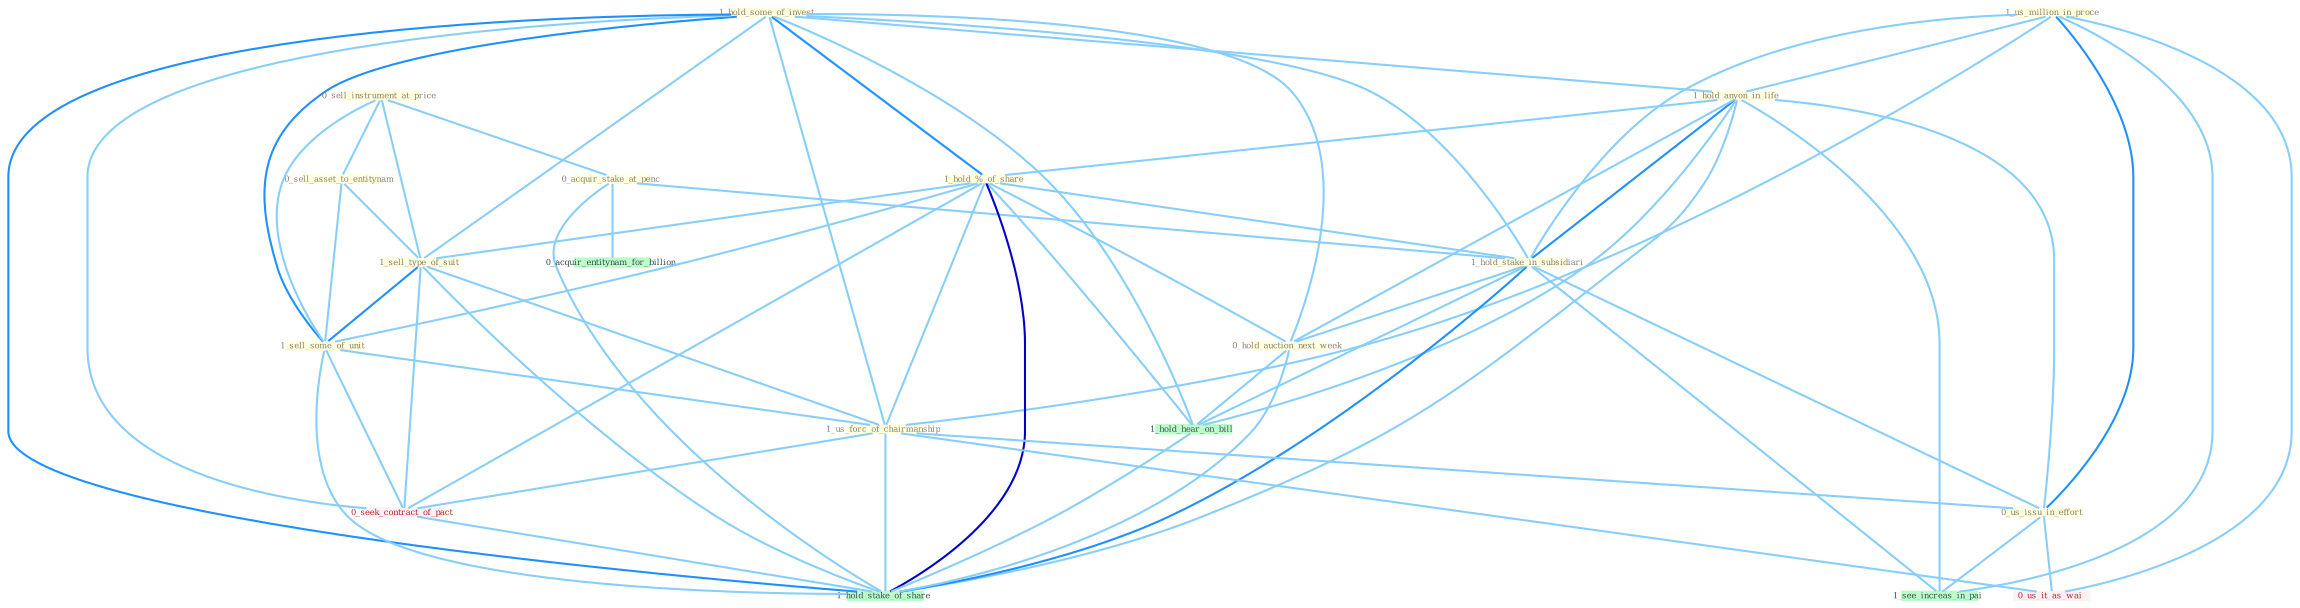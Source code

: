 Graph G{ 
    node
    [shape=polygon,style=filled,width=.5,height=.06,color="#BDFCC9",fixedsize=true,fontsize=4,
    fontcolor="#2f4f4f"];
    {node
    [color="#ffffe0", fontcolor="#8b7d6b"] "1_hold_some_of_invest " "0_sell_instrument_at_price " "1_us_million_in_proce " "0_sell_asset_to_entitynam " "1_hold_anyon_in_life " "0_acquir_stake_at_penc " "1_hold_%_of_share " "1_hold_stake_in_subsidiari " "1_sell_type_of_suit " "1_sell_some_of_unit " "0_hold_auction_next_week " "1_us_forc_of_chairmanship " "0_us_issu_in_effort "}
{node [color="#fff0f5", fontcolor="#b22222"] "0_seek_contract_of_pact " "0_us_it_as_wai "}
edge [color="#B0E2FF"];

	"1_hold_some_of_invest " -- "1_hold_anyon_in_life " [w="1", color="#87cefa" ];
	"1_hold_some_of_invest " -- "1_hold_%_of_share " [w="2", color="#1e90ff" , len=0.8];
	"1_hold_some_of_invest " -- "1_hold_stake_in_subsidiari " [w="1", color="#87cefa" ];
	"1_hold_some_of_invest " -- "1_sell_type_of_suit " [w="1", color="#87cefa" ];
	"1_hold_some_of_invest " -- "1_sell_some_of_unit " [w="2", color="#1e90ff" , len=0.8];
	"1_hold_some_of_invest " -- "0_hold_auction_next_week " [w="1", color="#87cefa" ];
	"1_hold_some_of_invest " -- "1_us_forc_of_chairmanship " [w="1", color="#87cefa" ];
	"1_hold_some_of_invest " -- "0_seek_contract_of_pact " [w="1", color="#87cefa" ];
	"1_hold_some_of_invest " -- "1_hold_hear_on_bill " [w="1", color="#87cefa" ];
	"1_hold_some_of_invest " -- "1_hold_stake_of_share " [w="2", color="#1e90ff" , len=0.8];
	"0_sell_instrument_at_price " -- "0_sell_asset_to_entitynam " [w="1", color="#87cefa" ];
	"0_sell_instrument_at_price " -- "0_acquir_stake_at_penc " [w="1", color="#87cefa" ];
	"0_sell_instrument_at_price " -- "1_sell_type_of_suit " [w="1", color="#87cefa" ];
	"0_sell_instrument_at_price " -- "1_sell_some_of_unit " [w="1", color="#87cefa" ];
	"1_us_million_in_proce " -- "1_hold_anyon_in_life " [w="1", color="#87cefa" ];
	"1_us_million_in_proce " -- "1_hold_stake_in_subsidiari " [w="1", color="#87cefa" ];
	"1_us_million_in_proce " -- "1_us_forc_of_chairmanship " [w="1", color="#87cefa" ];
	"1_us_million_in_proce " -- "0_us_issu_in_effort " [w="2", color="#1e90ff" , len=0.8];
	"1_us_million_in_proce " -- "0_us_it_as_wai " [w="1", color="#87cefa" ];
	"1_us_million_in_proce " -- "1_see_increas_in_pai " [w="1", color="#87cefa" ];
	"0_sell_asset_to_entitynam " -- "1_sell_type_of_suit " [w="1", color="#87cefa" ];
	"0_sell_asset_to_entitynam " -- "1_sell_some_of_unit " [w="1", color="#87cefa" ];
	"1_hold_anyon_in_life " -- "1_hold_%_of_share " [w="1", color="#87cefa" ];
	"1_hold_anyon_in_life " -- "1_hold_stake_in_subsidiari " [w="2", color="#1e90ff" , len=0.8];
	"1_hold_anyon_in_life " -- "0_hold_auction_next_week " [w="1", color="#87cefa" ];
	"1_hold_anyon_in_life " -- "0_us_issu_in_effort " [w="1", color="#87cefa" ];
	"1_hold_anyon_in_life " -- "1_see_increas_in_pai " [w="1", color="#87cefa" ];
	"1_hold_anyon_in_life " -- "1_hold_hear_on_bill " [w="1", color="#87cefa" ];
	"1_hold_anyon_in_life " -- "1_hold_stake_of_share " [w="1", color="#87cefa" ];
	"0_acquir_stake_at_penc " -- "1_hold_stake_in_subsidiari " [w="1", color="#87cefa" ];
	"0_acquir_stake_at_penc " -- "0_acquir_entitynam_for_billion " [w="1", color="#87cefa" ];
	"0_acquir_stake_at_penc " -- "1_hold_stake_of_share " [w="1", color="#87cefa" ];
	"1_hold_%_of_share " -- "1_hold_stake_in_subsidiari " [w="1", color="#87cefa" ];
	"1_hold_%_of_share " -- "1_sell_type_of_suit " [w="1", color="#87cefa" ];
	"1_hold_%_of_share " -- "1_sell_some_of_unit " [w="1", color="#87cefa" ];
	"1_hold_%_of_share " -- "0_hold_auction_next_week " [w="1", color="#87cefa" ];
	"1_hold_%_of_share " -- "1_us_forc_of_chairmanship " [w="1", color="#87cefa" ];
	"1_hold_%_of_share " -- "0_seek_contract_of_pact " [w="1", color="#87cefa" ];
	"1_hold_%_of_share " -- "1_hold_hear_on_bill " [w="1", color="#87cefa" ];
	"1_hold_%_of_share " -- "1_hold_stake_of_share " [w="3", color="#0000cd" , len=0.6];
	"1_hold_stake_in_subsidiari " -- "0_hold_auction_next_week " [w="1", color="#87cefa" ];
	"1_hold_stake_in_subsidiari " -- "0_us_issu_in_effort " [w="1", color="#87cefa" ];
	"1_hold_stake_in_subsidiari " -- "1_see_increas_in_pai " [w="1", color="#87cefa" ];
	"1_hold_stake_in_subsidiari " -- "1_hold_hear_on_bill " [w="1", color="#87cefa" ];
	"1_hold_stake_in_subsidiari " -- "1_hold_stake_of_share " [w="2", color="#1e90ff" , len=0.8];
	"1_sell_type_of_suit " -- "1_sell_some_of_unit " [w="2", color="#1e90ff" , len=0.8];
	"1_sell_type_of_suit " -- "1_us_forc_of_chairmanship " [w="1", color="#87cefa" ];
	"1_sell_type_of_suit " -- "0_seek_contract_of_pact " [w="1", color="#87cefa" ];
	"1_sell_type_of_suit " -- "1_hold_stake_of_share " [w="1", color="#87cefa" ];
	"1_sell_some_of_unit " -- "1_us_forc_of_chairmanship " [w="1", color="#87cefa" ];
	"1_sell_some_of_unit " -- "0_seek_contract_of_pact " [w="1", color="#87cefa" ];
	"1_sell_some_of_unit " -- "1_hold_stake_of_share " [w="1", color="#87cefa" ];
	"0_hold_auction_next_week " -- "1_hold_hear_on_bill " [w="1", color="#87cefa" ];
	"0_hold_auction_next_week " -- "1_hold_stake_of_share " [w="1", color="#87cefa" ];
	"1_us_forc_of_chairmanship " -- "0_us_issu_in_effort " [w="1", color="#87cefa" ];
	"1_us_forc_of_chairmanship " -- "0_seek_contract_of_pact " [w="1", color="#87cefa" ];
	"1_us_forc_of_chairmanship " -- "0_us_it_as_wai " [w="1", color="#87cefa" ];
	"1_us_forc_of_chairmanship " -- "1_hold_stake_of_share " [w="1", color="#87cefa" ];
	"0_us_issu_in_effort " -- "0_us_it_as_wai " [w="1", color="#87cefa" ];
	"0_us_issu_in_effort " -- "1_see_increas_in_pai " [w="1", color="#87cefa" ];
	"0_seek_contract_of_pact " -- "1_hold_stake_of_share " [w="1", color="#87cefa" ];
	"1_hold_hear_on_bill " -- "1_hold_stake_of_share " [w="1", color="#87cefa" ];
}